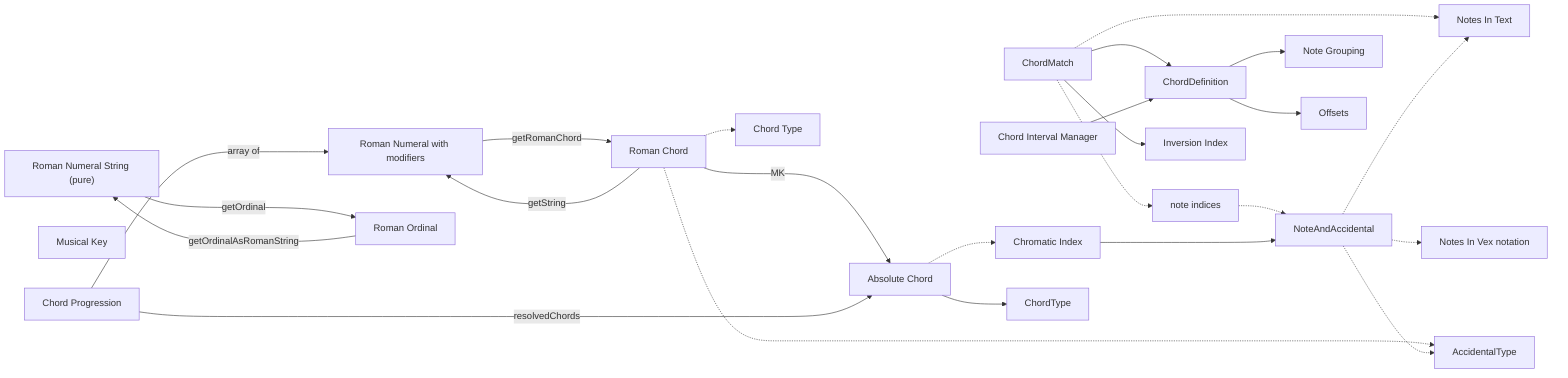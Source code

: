 flowchart LR

NI["note indices"]
NA["NoteAndAccidental"]
NT["Notes In Text"]
NV["Notes In Vex notation"]
CM["ChordMatch"]
CD["ChordDefinition"]
CIM["Chord Interval Manager"]
II["Inversion Index"]
NG["Note Grouping"]
OI["Offsets"]
AT["AccidentalType"]

RNM["Roman Numeral with modifiers"]
RNS["Roman Numeral String (pure)"]
RC["Roman Chord"]
RO["Roman Ordinal"]

AC["Absolute Chord"]
MK["Musical Key"]
CI["Chromatic Index"]
CT["Chord Type"]
CP["Chord Progression"]


CM --> CD  
CD --> NG
CD --> OI
CIM --> CD
CM -.-> NT
CM -.-> NI
CM --> II
NI -.-> NA 
NA -.-> NT 
NA -.-> NV 

AC -.-> CI
AC --> ChordType
RC -.-> CT
RC -.-> AT
RC --->|MK| AC
RNS ---> |getOrdinal| RO
RO ---> |getOrdinalAsRomanString| RNS

RC ---> |getString| RNM
RNM ---> |getRomanChord| RC

CI ---> NA
NA -.-> AT
CP --->|resolvedChords| AC
CP ---> |array of| RNM